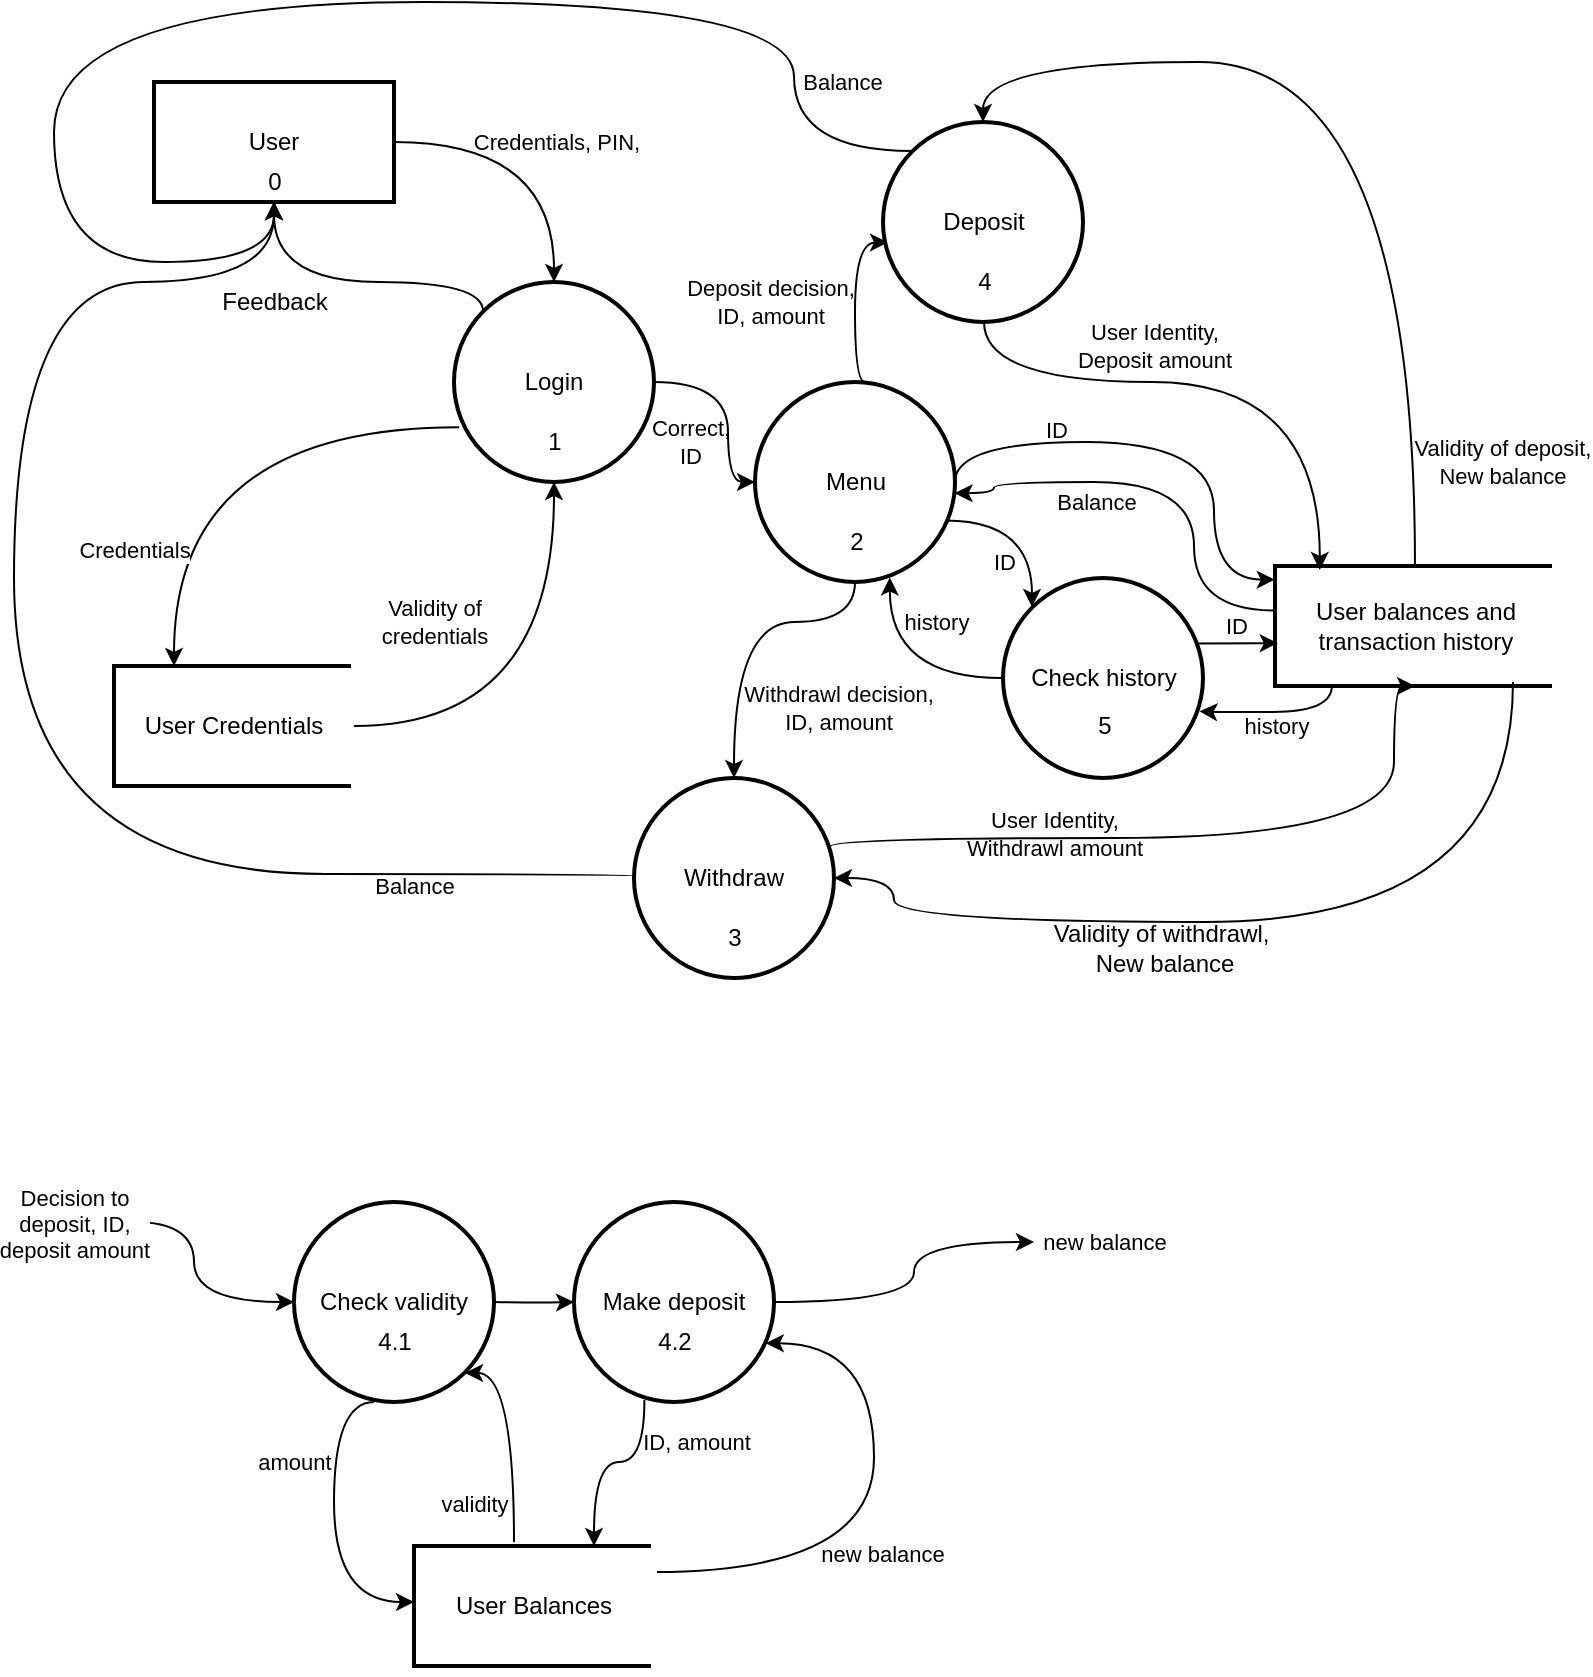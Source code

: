 <mxfile version="14.5.1" type="device"><diagram id="20ip4_Ek6uK4f86xIrN_" name="Page-1"><mxGraphModel dx="2720" dy="1860" grid="1" gridSize="10" guides="1" tooltips="1" connect="1" arrows="1" fold="1" page="1" pageScale="1" pageWidth="827" pageHeight="1169" background="none" math="0" shadow="0"><root><mxCell id="0"/><mxCell id="1" parent="0"/><mxCell id="DNZP7xRx3pJeG5CFFN4x-2" value="" style="group" parent="1" vertex="1" connectable="0"><mxGeometry x="80" y="340" width="120" height="64" as="geometry"/></mxCell><mxCell id="DNZP7xRx3pJeG5CFFN4x-3" value="User Credentials" style="rounded=0;whiteSpace=wrap;html=1;strokeWidth=2;" parent="DNZP7xRx3pJeG5CFFN4x-2" vertex="1"><mxGeometry y="2" width="120" height="60" as="geometry"/></mxCell><mxCell id="DNZP7xRx3pJeG5CFFN4x-4" value="" style="endArrow=none;html=1;strokeWidth=3;strokeColor=#FFFFFF;endSize=7;startSize=10;rounded=0;jumpSize=3;" parent="DNZP7xRx3pJeG5CFFN4x-2" edge="1"><mxGeometry width="50" height="50" relative="1" as="geometry"><mxPoint x="120" y="64" as="sourcePoint"/><mxPoint x="120" as="targetPoint"/></mxGeometry></mxCell><mxCell id="DNZP7xRx3pJeG5CFFN4x-5" value="" style="group" parent="1" vertex="1" connectable="0"><mxGeometry x="660.5" y="290" width="140" height="64" as="geometry"/></mxCell><mxCell id="DNZP7xRx3pJeG5CFFN4x-6" value="User balances and transaction history" style="rounded=0;whiteSpace=wrap;html=1;strokeWidth=2;" parent="DNZP7xRx3pJeG5CFFN4x-5" vertex="1"><mxGeometry y="2" width="140" height="60" as="geometry"/></mxCell><mxCell id="DNZP7xRx3pJeG5CFFN4x-7" value="" style="endArrow=none;html=1;strokeWidth=3;strokeColor=#FFFFFF;endSize=7;startSize=10;rounded=0;jumpSize=3;" parent="DNZP7xRx3pJeG5CFFN4x-5" edge="1"><mxGeometry width="50" height="50" relative="1" as="geometry"><mxPoint x="140" y="64" as="sourcePoint"/><mxPoint x="140" as="targetPoint"/></mxGeometry></mxCell><mxCell id="DNZP7xRx3pJeG5CFFN4x-8" value="User" style="rounded=0;whiteSpace=wrap;html=1;strokeWidth=2;" parent="1" vertex="1"><mxGeometry x="100" y="50" width="120" height="60" as="geometry"/></mxCell><mxCell id="DNZP7xRx3pJeG5CFFN4x-12" value="" style="curved=1;endArrow=classic;html=1;fontSize=6;edgeStyle=orthogonalEdgeStyle;exitX=1;exitY=0.5;exitDx=0;exitDy=0;entryX=0.5;entryY=0;entryDx=0;entryDy=0;entryPerimeter=0;" parent="1" edge="1" target="lDetADTVNN6YPPrge81u-1" source="DNZP7xRx3pJeG5CFFN4x-8"><mxGeometry width="50" height="50" relative="1" as="geometry"><mxPoint x="200" y="72" as="sourcePoint"/><mxPoint x="278.96" y="162.6" as="targetPoint"/><Array as="points"><mxPoint x="300" y="80"/></Array></mxGeometry></mxCell><mxCell id="DNZP7xRx3pJeG5CFFN4x-14" value="Credentials, PIN," style="edgeLabel;html=1;align=center;verticalAlign=middle;resizable=0;points=[];rotation=0;labelBackgroundColor=none;" parent="DNZP7xRx3pJeG5CFFN4x-12" vertex="1" connectable="0"><mxGeometry x="-0.169" y="-11" relative="1" as="geometry"><mxPoint x="18" y="-11" as="offset"/></mxGeometry></mxCell><mxCell id="DNZP7xRx3pJeG5CFFN4x-13" value="" style="curved=1;endArrow=none;html=1;fontSize=6;edgeStyle=orthogonalEdgeStyle;exitX=0.5;exitY=1;exitDx=0;exitDy=0;entryX=0;entryY=0.5;entryDx=0;entryDy=0;entryPerimeter=0;startArrow=classic;startFill=1;endFill=0;" parent="1" source="DNZP7xRx3pJeG5CFFN4x-8" target="lDetADTVNN6YPPrge81u-5" edge="1"><mxGeometry width="50" height="50" relative="1" as="geometry"><mxPoint x="250" y="150" as="sourcePoint"/><mxPoint x="230" y="210" as="targetPoint"/><Array as="points"><mxPoint x="160" y="150"/><mxPoint x="30" y="150"/><mxPoint x="30" y="446"/><mxPoint x="341" y="446"/></Array></mxGeometry></mxCell><mxCell id="DNZP7xRx3pJeG5CFFN4x-15" value="Feedback" style="text;html=1;align=center;verticalAlign=middle;resizable=0;points=[];autosize=1;rotation=0;" parent="1" vertex="1"><mxGeometry x="125" y="150" width="70" height="20" as="geometry"/></mxCell><mxCell id="DNZP7xRx3pJeG5CFFN4x-16" value="" style="curved=1;endArrow=classic;html=1;fontSize=6;edgeStyle=orthogonalEdgeStyle;exitX=0.026;exitY=0.726;exitDx=0;exitDy=0;exitPerimeter=0;entryX=0.25;entryY=0;entryDx=0;entryDy=0;" parent="1" source="lDetADTVNN6YPPrge81u-1" target="DNZP7xRx3pJeG5CFFN4x-3" edge="1"><mxGeometry width="50" height="50" relative="1" as="geometry"><mxPoint x="253.2" y="245.5" as="sourcePoint"/><mxPoint x="150" y="300" as="targetPoint"/><Array as="points"><mxPoint x="110" y="223"/></Array></mxGeometry></mxCell><mxCell id="DNZP7xRx3pJeG5CFFN4x-17" value="Credentials" style="edgeLabel;html=1;align=center;verticalAlign=middle;resizable=0;points=[];" parent="DNZP7xRx3pJeG5CFFN4x-16" vertex="1" connectable="0"><mxGeometry x="0.44" y="-1" relative="1" as="geometry"><mxPoint x="-18.98" y="15.3" as="offset"/></mxGeometry></mxCell><mxCell id="DNZP7xRx3pJeG5CFFN4x-18" value="" style="curved=1;endArrow=classic;html=1;fontSize=6;edgeStyle=orthogonalEdgeStyle;exitX=1;exitY=0.5;exitDx=0;exitDy=0;entryX=0.5;entryY=1;entryDx=0;entryDy=0;entryPerimeter=0;" parent="1" source="DNZP7xRx3pJeG5CFFN4x-3" edge="1" target="lDetADTVNN6YPPrge81u-1"><mxGeometry width="50" height="50" relative="1" as="geometry"><mxPoint x="240" y="380" as="sourcePoint"/><mxPoint x="310" y="260" as="targetPoint"/><Array as="points"><mxPoint x="300" y="372"/></Array></mxGeometry></mxCell><mxCell id="DNZP7xRx3pJeG5CFFN4x-19" value="Validity of &lt;br&gt;credentials" style="edgeLabel;html=1;align=center;verticalAlign=middle;resizable=0;points=[];labelBackgroundColor=none;" parent="DNZP7xRx3pJeG5CFFN4x-18" vertex="1" connectable="0"><mxGeometry x="0.077" y="4" relative="1" as="geometry"><mxPoint x="-56.0" y="-32.57" as="offset"/></mxGeometry></mxCell><mxCell id="DNZP7xRx3pJeG5CFFN4x-20" value="" style="curved=1;endArrow=none;html=1;fontSize=6;edgeStyle=orthogonalEdgeStyle;exitX=0.5;exitY=0;exitDx=0;exitDy=0;exitPerimeter=0;entryX=0.5;entryY=0;entryDx=0;entryDy=0;startArrow=classic;startFill=1;endFill=0;" parent="1" source="lDetADTVNN6YPPrge81u-3" target="DNZP7xRx3pJeG5CFFN4x-6" edge="1"><mxGeometry width="50" height="50" relative="1" as="geometry"><mxPoint x="417.3" y="245.5" as="sourcePoint"/><mxPoint x="450.5" y="250" as="targetPoint"/><Array as="points"><mxPoint x="514.5" y="40"/><mxPoint x="730.5" y="40"/></Array></mxGeometry></mxCell><mxCell id="DNZP7xRx3pJeG5CFFN4x-22" value="User Identity,&lt;br&gt;Deposit amount" style="edgeLabel;html=1;align=center;verticalAlign=middle;resizable=0;points=[];labelBackgroundColor=none;" parent="DNZP7xRx3pJeG5CFFN4x-20" vertex="1" connectable="0"><mxGeometry x="-0.235" y="-3" relative="1" as="geometry"><mxPoint x="-75.5" y="139" as="offset"/></mxGeometry></mxCell><mxCell id="DNZP7xRx3pJeG5CFFN4x-23" value="" style="curved=1;endArrow=none;html=1;fontSize=6;edgeStyle=orthogonalEdgeStyle;exitX=0.16;exitY=0.033;exitDx=0;exitDy=0;startArrow=classic;startFill=1;endFill=0;exitPerimeter=0;" parent="1" source="DNZP7xRx3pJeG5CFFN4x-6" target="lDetADTVNN6YPPrge81u-3" edge="1"><mxGeometry width="50" height="50" relative="1" as="geometry"><mxPoint x="450.5" y="220" as="sourcePoint"/><mxPoint x="520.5" y="280" as="targetPoint"/><Array as="points"><mxPoint x="683" y="200"/><mxPoint x="515" y="200"/></Array></mxGeometry></mxCell><mxCell id="DNZP7xRx3pJeG5CFFN4x-24" value="Validity of deposit,&lt;br&gt;New balance" style="edgeLabel;html=1;align=center;verticalAlign=middle;resizable=0;points=[];labelBackgroundColor=none;" parent="DNZP7xRx3pJeG5CFFN4x-23" vertex="1" connectable="0"><mxGeometry x="0.102" y="2" relative="1" as="geometry"><mxPoint x="158.12" y="38" as="offset"/></mxGeometry></mxCell><mxCell id="lDetADTVNN6YPPrge81u-1" value="Login" style="strokeWidth=2;html=1;shape=mxgraph.flowchart.start_2;whiteSpace=wrap;" vertex="1" parent="1"><mxGeometry x="250" y="150" width="100" height="100" as="geometry"/></mxCell><mxCell id="lDetADTVNN6YPPrge81u-2" value="" style="curved=1;endArrow=classic;html=1;fontSize=6;edgeStyle=orthogonalEdgeStyle;entryX=0.025;entryY=0.602;entryDx=0;entryDy=0;entryPerimeter=0;" edge="1" parent="1" target="lDetADTVNN6YPPrge81u-3"><mxGeometry width="50" height="50" relative="1" as="geometry"><mxPoint x="460.5" y="210" as="sourcePoint"/><mxPoint x="440.5" y="200" as="targetPoint"/><Array as="points"><mxPoint x="450.5" y="200"/><mxPoint x="450.5" y="130"/></Array></mxGeometry></mxCell><mxCell id="lDetADTVNN6YPPrge81u-20" value="Deposit decision,&lt;br&gt;ID, amount" style="edgeLabel;html=1;align=center;verticalAlign=middle;resizable=0;points=[];labelBackgroundColor=none;" vertex="1" connectable="0" parent="lDetADTVNN6YPPrge81u-2"><mxGeometry x="0.145" y="1" relative="1" as="geometry"><mxPoint x="-41.5" y="0.83" as="offset"/></mxGeometry></mxCell><mxCell id="lDetADTVNN6YPPrge81u-3" value="Deposit" style="strokeWidth=2;html=1;shape=mxgraph.flowchart.start_2;whiteSpace=wrap;" vertex="1" parent="1"><mxGeometry x="464.5" y="70" width="100" height="100" as="geometry"/></mxCell><mxCell id="lDetADTVNN6YPPrge81u-4" value="" style="curved=1;endArrow=classic;html=1;fontSize=6;edgeStyle=orthogonalEdgeStyle;entryX=0.5;entryY=0;entryDx=0;entryDy=0;entryPerimeter=0;exitX=0.5;exitY=1;exitDx=0;exitDy=0;exitPerimeter=0;" edge="1" parent="1" source="lDetADTVNN6YPPrge81u-15" target="lDetADTVNN6YPPrge81u-5"><mxGeometry width="50" height="50" relative="1" as="geometry"><mxPoint x="420.5" y="310" as="sourcePoint"/><mxPoint x="490.5" y="320" as="targetPoint"/><Array as="points"><mxPoint x="450.5" y="320"/><mxPoint x="390.5" y="320"/></Array></mxGeometry></mxCell><mxCell id="lDetADTVNN6YPPrge81u-19" value="Withdrawl decision,&lt;br&gt;ID, amount" style="edgeLabel;html=1;align=center;verticalAlign=middle;resizable=0;points=[];labelBackgroundColor=none;" vertex="1" connectable="0" parent="lDetADTVNN6YPPrge81u-4"><mxGeometry x="0.043" y="1" relative="1" as="geometry"><mxPoint x="51" y="40.72" as="offset"/></mxGeometry></mxCell><mxCell id="lDetADTVNN6YPPrge81u-5" value="Withdraw" style="strokeWidth=2;html=1;shape=mxgraph.flowchart.start_2;whiteSpace=wrap;" vertex="1" parent="1"><mxGeometry x="340" y="398" width="100" height="100" as="geometry"/></mxCell><mxCell id="lDetADTVNN6YPPrge81u-6" value="" style="curved=1;endArrow=classic;html=1;fontSize=6;edgeStyle=orthogonalEdgeStyle;exitX=1;exitY=0.5;exitDx=0;exitDy=0;exitPerimeter=0;entryX=-0.001;entryY=0.114;entryDx=0;entryDy=0;entryPerimeter=0;" edge="1" parent="1" source="lDetADTVNN6YPPrge81u-15" target="DNZP7xRx3pJeG5CFFN4x-6"><mxGeometry width="50" height="50" relative="1" as="geometry"><mxPoint x="580.5" y="280" as="sourcePoint"/><mxPoint x="660.5" y="320.034" as="targetPoint"/><Array as="points"><mxPoint x="501" y="230"/><mxPoint x="630" y="230"/><mxPoint x="630" y="299"/></Array></mxGeometry></mxCell><mxCell id="lDetADTVNN6YPPrge81u-7" value="ID" style="edgeLabel;html=1;align=center;verticalAlign=middle;resizable=0;points=[];labelBackgroundColor=none;" vertex="1" connectable="0" parent="lDetADTVNN6YPPrge81u-6"><mxGeometry x="-0.149" y="-9" relative="1" as="geometry"><mxPoint x="-36.17" y="-15" as="offset"/></mxGeometry></mxCell><mxCell id="lDetADTVNN6YPPrge81u-8" value="" style="curved=1;endArrow=classic;html=1;fontSize=6;edgeStyle=orthogonalEdgeStyle;exitX=0;exitY=0.371;exitDx=0;exitDy=0;entryX=0.998;entryY=0.556;entryDx=0;entryDy=0;entryPerimeter=0;exitPerimeter=0;" edge="1" parent="1" source="DNZP7xRx3pJeG5CFFN4x-6" target="lDetADTVNN6YPPrge81u-15"><mxGeometry width="50" height="50" relative="1" as="geometry"><mxPoint x="620.5" y="340" as="sourcePoint"/><mxPoint x="501" y="264" as="targetPoint"/><Array as="points"><mxPoint x="620" y="314"/><mxPoint x="620" y="250"/><mxPoint x="520" y="250"/><mxPoint x="520" y="256"/></Array></mxGeometry></mxCell><mxCell id="lDetADTVNN6YPPrge81u-9" value="Balance" style="edgeLabel;html=1;align=center;verticalAlign=middle;resizable=0;points=[];labelBackgroundColor=none;" vertex="1" connectable="0" parent="lDetADTVNN6YPPrge81u-8"><mxGeometry x="0.092" y="-1" relative="1" as="geometry"><mxPoint x="-28.21" y="11" as="offset"/></mxGeometry></mxCell><mxCell id="lDetADTVNN6YPPrge81u-10" value="" style="curved=1;endArrow=classic;html=1;fontSize=6;edgeStyle=orthogonalEdgeStyle;entryX=0.5;entryY=1;entryDx=0;entryDy=0;exitX=0.981;exitY=0.343;exitDx=0;exitDy=0;exitPerimeter=0;" edge="1" parent="1" source="lDetADTVNN6YPPrge81u-5" target="DNZP7xRx3pJeG5CFFN4x-6"><mxGeometry width="50" height="50" relative="1" as="geometry"><mxPoint x="480" y="348" as="sourcePoint"/><mxPoint x="695" y="390" as="targetPoint"/><Array as="points"><mxPoint x="438" y="428"/><mxPoint x="720" y="428"/><mxPoint x="720" y="352"/></Array></mxGeometry></mxCell><mxCell id="lDetADTVNN6YPPrge81u-11" value="User Identity,&lt;br&gt;Withdrawl amount" style="edgeLabel;html=1;align=center;verticalAlign=middle;resizable=0;points=[];labelBackgroundColor=none;" vertex="1" connectable="0" parent="lDetADTVNN6YPPrge81u-10"><mxGeometry x="-0.132" y="2" relative="1" as="geometry"><mxPoint x="-45.7" as="offset"/></mxGeometry></mxCell><mxCell id="lDetADTVNN6YPPrge81u-12" value="" style="curved=1;endArrow=classic;html=1;fontSize=6;edgeStyle=orthogonalEdgeStyle;entryX=1;entryY=0.5;entryDx=0;entryDy=0;entryPerimeter=0;" edge="1" parent="1" target="lDetADTVNN6YPPrge81u-5"><mxGeometry width="50" height="50" relative="1" as="geometry"><mxPoint x="779.5" y="350" as="sourcePoint"/><mxPoint x="620.5" y="330" as="targetPoint"/><Array as="points"><mxPoint x="780" y="470"/><mxPoint x="470" y="470"/><mxPoint x="470" y="448"/></Array></mxGeometry></mxCell><mxCell id="lDetADTVNN6YPPrge81u-13" value="" style="curved=1;endArrow=classic;html=1;fontSize=6;edgeStyle=orthogonalEdgeStyle;entryX=0.5;entryY=1;entryDx=0;entryDy=0;exitX=0.145;exitY=0.145;exitDx=0;exitDy=0;exitPerimeter=0;" edge="1" parent="1" source="lDetADTVNN6YPPrge81u-3" target="DNZP7xRx3pJeG5CFFN4x-8"><mxGeometry width="50" height="50" relative="1" as="geometry"><mxPoint x="420" y="90" as="sourcePoint"/><mxPoint x="140" y="110" as="targetPoint"/><Array as="points"><mxPoint x="420" y="85"/><mxPoint x="420" y="10"/><mxPoint x="50" y="10"/><mxPoint x="50" y="140"/><mxPoint x="160" y="140"/></Array></mxGeometry></mxCell><mxCell id="lDetADTVNN6YPPrge81u-24" value="Balance" style="edgeLabel;html=1;align=center;verticalAlign=middle;resizable=0;points=[];labelBackgroundColor=none;" vertex="1" connectable="0" parent="lDetADTVNN6YPPrge81u-13"><mxGeometry x="-0.715" y="14" relative="1" as="geometry"><mxPoint x="-176" y="418.5" as="offset"/></mxGeometry></mxCell><mxCell id="lDetADTVNN6YPPrge81u-25" value="Balance" style="edgeLabel;html=1;align=center;verticalAlign=middle;resizable=0;points=[];labelBackgroundColor=none;" vertex="1" connectable="0" parent="lDetADTVNN6YPPrge81u-13"><mxGeometry x="-0.704" y="17" relative="1" as="geometry"><mxPoint x="41" y="20.5" as="offset"/></mxGeometry></mxCell><mxCell id="lDetADTVNN6YPPrge81u-15" value="Menu" style="strokeWidth=2;html=1;shape=mxgraph.flowchart.start_2;whiteSpace=wrap;labelBackgroundColor=none;" vertex="1" parent="1"><mxGeometry x="400.5" y="200.0" width="100" height="100" as="geometry"/></mxCell><mxCell id="lDetADTVNN6YPPrge81u-16" value="" style="curved=1;endArrow=classic;html=1;fontSize=6;edgeStyle=orthogonalEdgeStyle;exitX=1;exitY=0.5;exitDx=0;exitDy=0;exitPerimeter=0;entryX=0;entryY=0.5;entryDx=0;entryDy=0;entryPerimeter=0;" edge="1" parent="1" source="lDetADTVNN6YPPrge81u-1" target="lDetADTVNN6YPPrge81u-15"><mxGeometry width="50" height="50" relative="1" as="geometry"><mxPoint x="386" y="235.5" as="sourcePoint"/><mxPoint x="510.5" y="280" as="targetPoint"/><Array as="points"><mxPoint x="387" y="200"/><mxPoint x="387" y="250"/></Array></mxGeometry></mxCell><mxCell id="lDetADTVNN6YPPrge81u-21" value="Correct, &lt;br&gt;ID" style="edgeLabel;html=1;align=center;verticalAlign=middle;resizable=0;points=[];labelBackgroundColor=none;" vertex="1" connectable="0" parent="lDetADTVNN6YPPrge81u-16"><mxGeometry x="-0.46" y="-4" relative="1" as="geometry"><mxPoint x="-9" y="26" as="offset"/></mxGeometry></mxCell><mxCell id="lDetADTVNN6YPPrge81u-18" value="Validity of withdrawl,&amp;nbsp;&lt;br&gt;New balance" style="text;html=1;align=center;verticalAlign=middle;resizable=0;points=[];autosize=1;" vertex="1" parent="1"><mxGeometry x="540" y="468" width="130" height="30" as="geometry"/></mxCell><mxCell id="lDetADTVNN6YPPrge81u-22" value="" style="curved=1;endArrow=classic;html=1;fontSize=6;edgeStyle=orthogonalEdgeStyle;exitX=0.145;exitY=0.145;exitDx=0;exitDy=0;exitPerimeter=0;entryX=0.5;entryY=1;entryDx=0;entryDy=0;" edge="1" parent="1" source="lDetADTVNN6YPPrge81u-1" target="DNZP7xRx3pJeG5CFFN4x-8"><mxGeometry width="50" height="50" relative="1" as="geometry"><mxPoint x="420" y="300" as="sourcePoint"/><mxPoint x="460" y="320" as="targetPoint"/><Array as="points"><mxPoint x="265" y="150"/><mxPoint x="160" y="150"/></Array></mxGeometry></mxCell><mxCell id="lDetADTVNN6YPPrge81u-27" value="0" style="text;html=1;align=center;verticalAlign=middle;resizable=0;points=[];autosize=1;" vertex="1" parent="1"><mxGeometry x="150" y="90" width="20" height="20" as="geometry"/></mxCell><mxCell id="lDetADTVNN6YPPrge81u-28" value="1" style="text;html=1;align=center;verticalAlign=middle;resizable=0;points=[];autosize=1;" vertex="1" parent="1"><mxGeometry x="290" y="220" width="20" height="20" as="geometry"/></mxCell><mxCell id="lDetADTVNN6YPPrge81u-29" value="2" style="text;html=1;align=center;verticalAlign=middle;resizable=0;points=[];autosize=1;" vertex="1" parent="1"><mxGeometry x="440.5" y="270" width="20" height="20" as="geometry"/></mxCell><mxCell id="lDetADTVNN6YPPrge81u-30" value="3" style="text;html=1;align=center;verticalAlign=middle;resizable=0;points=[];autosize=1;" vertex="1" parent="1"><mxGeometry x="380" y="468" width="20" height="20" as="geometry"/></mxCell><mxCell id="lDetADTVNN6YPPrge81u-31" value="4" style="text;html=1;align=center;verticalAlign=middle;resizable=0;points=[];autosize=1;" vertex="1" parent="1"><mxGeometry x="504.5" y="140" width="20" height="20" as="geometry"/></mxCell><mxCell id="lDetADTVNN6YPPrge81u-32" value="Check validity" style="strokeWidth=2;html=1;shape=mxgraph.flowchart.start_2;whiteSpace=wrap;labelBackgroundColor=none;" vertex="1" parent="1"><mxGeometry x="170" y="610" width="100" height="100" as="geometry"/></mxCell><mxCell id="lDetADTVNN6YPPrge81u-33" value="" style="curved=1;endArrow=classic;html=1;fontSize=6;edgeStyle=orthogonalEdgeStyle;entryX=0;entryY=0.5;entryDx=0;entryDy=0;entryPerimeter=0;" edge="1" parent="1" target="lDetADTVNN6YPPrge81u-32"><mxGeometry width="50" height="50" relative="1" as="geometry"><mxPoint x="90" y="620" as="sourcePoint"/><mxPoint x="140" y="640" as="targetPoint"/><Array as="points"><mxPoint x="120" y="620"/><mxPoint x="120" y="660"/></Array></mxGeometry></mxCell><mxCell id="lDetADTVNN6YPPrge81u-34" value="Decision to&lt;br&gt;deposit, ID, &lt;br&gt;deposit amount" style="edgeLabel;html=1;align=center;verticalAlign=middle;resizable=0;points=[];" vertex="1" connectable="0" parent="lDetADTVNN6YPPrge81u-33"><mxGeometry x="-0.087" relative="1" as="geometry"><mxPoint x="-59.97" y="-24.55" as="offset"/></mxGeometry></mxCell><mxCell id="lDetADTVNN6YPPrge81u-35" value="4.1" style="text;html=1;align=center;verticalAlign=middle;resizable=0;points=[];autosize=1;" vertex="1" parent="1"><mxGeometry x="205" y="670" width="30" height="20" as="geometry"/></mxCell><mxCell id="lDetADTVNN6YPPrge81u-36" value="Make deposit" style="strokeWidth=2;html=1;shape=mxgraph.flowchart.start_2;whiteSpace=wrap;labelBackgroundColor=none;" vertex="1" parent="1"><mxGeometry x="310" y="610" width="100" height="100" as="geometry"/></mxCell><mxCell id="lDetADTVNN6YPPrge81u-37" value="" style="curved=1;endArrow=classic;html=1;fontSize=6;edgeStyle=orthogonalEdgeStyle;entryX=0;entryY=0.5;entryDx=0;entryDy=0;entryPerimeter=0;" edge="1" parent="1" target="lDetADTVNN6YPPrge81u-36"><mxGeometry width="50" height="50" relative="1" as="geometry"><mxPoint x="270" y="660" as="sourcePoint"/><mxPoint x="310" y="680" as="targetPoint"/><Array as="points"/></mxGeometry></mxCell><mxCell id="lDetADTVNN6YPPrge81u-41" value="" style="curved=1;endArrow=classic;html=1;fontSize=6;edgeStyle=orthogonalEdgeStyle;entryX=0;entryY=0.5;entryDx=0;entryDy=0;" edge="1" parent="1"><mxGeometry width="50" height="50" relative="1" as="geometry"><mxPoint x="210" y="710" as="sourcePoint"/><mxPoint x="230" y="810" as="targetPoint"/><Array as="points"><mxPoint x="190" y="710"/><mxPoint x="190" y="810"/></Array></mxGeometry></mxCell><mxCell id="lDetADTVNN6YPPrge81u-58" value="amount" style="edgeLabel;html=1;align=center;verticalAlign=middle;resizable=0;points=[];labelBackgroundColor=none;" vertex="1" connectable="0" parent="lDetADTVNN6YPPrge81u-41"><mxGeometry x="0.073" relative="1" as="geometry"><mxPoint x="-20" y="-36" as="offset"/></mxGeometry></mxCell><mxCell id="lDetADTVNN6YPPrge81u-43" value="Check history" style="strokeWidth=2;html=1;shape=mxgraph.flowchart.start_2;whiteSpace=wrap;labelBackgroundColor=none;" vertex="1" parent="1"><mxGeometry x="524.5" y="298" width="100" height="100" as="geometry"/></mxCell><mxCell id="lDetADTVNN6YPPrge81u-44" value="" style="curved=1;endArrow=classic;html=1;fontSize=6;edgeStyle=orthogonalEdgeStyle;exitX=0.953;exitY=0.693;exitDx=0;exitDy=0;exitPerimeter=0;entryX=0.145;entryY=0.145;entryDx=0;entryDy=0;entryPerimeter=0;" edge="1" parent="1" source="lDetADTVNN6YPPrge81u-15" target="lDetADTVNN6YPPrge81u-43"><mxGeometry width="50" height="50" relative="1" as="geometry"><mxPoint x="510" y="290" as="sourcePoint"/><mxPoint x="550" y="310" as="targetPoint"/><Array as="points"><mxPoint x="539" y="269"/></Array></mxGeometry></mxCell><mxCell id="lDetADTVNN6YPPrge81u-47" value="ID" style="edgeLabel;html=1;align=center;verticalAlign=middle;resizable=0;points=[];labelBackgroundColor=none;" vertex="1" connectable="0" parent="lDetADTVNN6YPPrge81u-44"><mxGeometry x="0.021" y="3" relative="1" as="geometry"><mxPoint x="-17.5" y="19.71" as="offset"/></mxGeometry></mxCell><mxCell id="lDetADTVNN6YPPrge81u-45" value="" style="curved=1;endArrow=classic;html=1;fontSize=6;edgeStyle=orthogonalEdgeStyle;entryX=0.674;entryY=0.977;entryDx=0;entryDy=0;entryPerimeter=0;exitX=0;exitY=0.5;exitDx=0;exitDy=0;exitPerimeter=0;" edge="1" parent="1" source="lDetADTVNN6YPPrge81u-43" target="lDetADTVNN6YPPrge81u-15"><mxGeometry width="50" height="50" relative="1" as="geometry"><mxPoint x="521" y="330" as="sourcePoint"/><mxPoint x="540" y="350" as="targetPoint"/><Array as="points"><mxPoint x="468" y="348"/></Array></mxGeometry></mxCell><mxCell id="lDetADTVNN6YPPrge81u-46" value="history" style="edgeLabel;html=1;align=center;verticalAlign=middle;resizable=0;points=[];labelBackgroundColor=none;" vertex="1" connectable="0" parent="lDetADTVNN6YPPrge81u-45"><mxGeometry x="0.17" relative="1" as="geometry"><mxPoint x="22.67" y="-21.93" as="offset"/></mxGeometry></mxCell><mxCell id="lDetADTVNN6YPPrge81u-48" value="" style="curved=1;endArrow=classic;html=1;fontSize=6;edgeStyle=orthogonalEdgeStyle;exitX=0.977;exitY=0.327;exitDx=0;exitDy=0;exitPerimeter=0;entryX=0.01;entryY=0.643;entryDx=0;entryDy=0;entryPerimeter=0;" edge="1" parent="1" source="lDetADTVNN6YPPrge81u-43" target="DNZP7xRx3pJeG5CFFN4x-6"><mxGeometry width="50" height="50" relative="1" as="geometry"><mxPoint x="640" y="340" as="sourcePoint"/><mxPoint x="680" y="360" as="targetPoint"/><Array as="points"/></mxGeometry></mxCell><mxCell id="lDetADTVNN6YPPrge81u-49" value="ID" style="edgeLabel;html=1;align=center;verticalAlign=middle;resizable=0;points=[];" vertex="1" connectable="0" parent="lDetADTVNN6YPPrge81u-48"><mxGeometry x="-0.082" y="1" relative="1" as="geometry"><mxPoint y="-8" as="offset"/></mxGeometry></mxCell><mxCell id="lDetADTVNN6YPPrge81u-50" value="" style="curved=1;endArrow=classic;html=1;fontSize=6;edgeStyle=orthogonalEdgeStyle;entryX=0.982;entryY=0.666;entryDx=0;entryDy=0;entryPerimeter=0;exitX=0.203;exitY=1.001;exitDx=0;exitDy=0;exitPerimeter=0;" edge="1" parent="1" source="DNZP7xRx3pJeG5CFFN4x-6" target="lDetADTVNN6YPPrge81u-43"><mxGeometry width="50" height="50" relative="1" as="geometry"><mxPoint x="590" y="340" as="sourcePoint"/><mxPoint x="630" y="360" as="targetPoint"/><Array as="points"><mxPoint x="689" y="365"/><mxPoint x="630" y="365"/></Array></mxGeometry></mxCell><mxCell id="lDetADTVNN6YPPrge81u-51" value="history" style="edgeLabel;html=1;align=center;verticalAlign=middle;resizable=0;points=[];" vertex="1" connectable="0" parent="lDetADTVNN6YPPrge81u-50"><mxGeometry x="-0.2" relative="1" as="geometry"><mxPoint x="-9.92" y="7" as="offset"/></mxGeometry></mxCell><mxCell id="lDetADTVNN6YPPrge81u-52" value="5" style="text;html=1;align=center;verticalAlign=middle;resizable=0;points=[];autosize=1;" vertex="1" parent="1"><mxGeometry x="564.5" y="362" width="20" height="20" as="geometry"/></mxCell><mxCell id="lDetADTVNN6YPPrge81u-55" value="4.2" style="text;html=1;align=center;verticalAlign=middle;resizable=0;points=[];autosize=1;" vertex="1" parent="1"><mxGeometry x="345" y="670" width="30" height="20" as="geometry"/></mxCell><mxCell id="lDetADTVNN6YPPrge81u-56" value="" style="curved=1;endArrow=classic;html=1;fontSize=6;edgeStyle=orthogonalEdgeStyle;entryX=0.855;entryY=0.855;entryDx=0;entryDy=0;entryPerimeter=0;" edge="1" parent="1" target="lDetADTVNN6YPPrge81u-32"><mxGeometry width="50" height="50" relative="1" as="geometry"><mxPoint x="280" y="780" as="sourcePoint"/><mxPoint x="310" y="750" as="targetPoint"/><Array as="points"><mxPoint x="280" y="780"/><mxPoint x="280" y="696"/></Array></mxGeometry></mxCell><mxCell id="lDetADTVNN6YPPrge81u-57" value="validity" style="edgeLabel;html=1;align=center;verticalAlign=middle;resizable=0;points=[];" vertex="1" connectable="0" parent="lDetADTVNN6YPPrge81u-56"><mxGeometry x="-0.18" relative="1" as="geometry"><mxPoint x="-20" y="24.8" as="offset"/></mxGeometry></mxCell><mxCell id="lDetADTVNN6YPPrge81u-59" value="" style="curved=1;endArrow=classic;html=1;fontSize=6;edgeStyle=orthogonalEdgeStyle;exitX=0.352;exitY=0.99;exitDx=0;exitDy=0;exitPerimeter=0;entryX=0.75;entryY=0;entryDx=0;entryDy=0;" edge="1" parent="1" source="lDetADTVNN6YPPrge81u-36" target="lDetADTVNN6YPPrge81u-66"><mxGeometry width="50" height="50" relative="1" as="geometry"><mxPoint x="330" y="730" as="sourcePoint"/><mxPoint x="320" y="780" as="targetPoint"/><Array as="points"><mxPoint x="345" y="740"/><mxPoint x="320" y="740"/></Array></mxGeometry></mxCell><mxCell id="lDetADTVNN6YPPrge81u-60" value="ID, amount" style="edgeLabel;html=1;align=center;verticalAlign=middle;resizable=0;points=[];labelBackgroundColor=none;" vertex="1" connectable="0" parent="lDetADTVNN6YPPrge81u-59"><mxGeometry x="-0.006" y="5" relative="1" as="geometry"><mxPoint x="43.63" y="-15" as="offset"/></mxGeometry></mxCell><mxCell id="lDetADTVNN6YPPrge81u-61" value="" style="curved=1;endArrow=classic;html=1;fontSize=6;edgeStyle=orthogonalEdgeStyle;entryX=0.959;entryY=0.706;entryDx=0;entryDy=0;entryPerimeter=0;" edge="1" parent="1" source="lDetADTVNN6YPPrge81u-66" target="lDetADTVNN6YPPrge81u-36"><mxGeometry width="50" height="50" relative="1" as="geometry"><mxPoint x="360" y="790" as="sourcePoint"/><mxPoint x="420" y="770" as="targetPoint"/><Array as="points"><mxPoint x="460" y="795"/><mxPoint x="460" y="681"/></Array></mxGeometry></mxCell><mxCell id="lDetADTVNN6YPPrge81u-62" value="new balance" style="edgeLabel;html=1;align=center;verticalAlign=middle;resizable=0;points=[];labelBackgroundColor=none;" vertex="1" connectable="0" parent="lDetADTVNN6YPPrge81u-61"><mxGeometry x="-0.582" y="6" relative="1" as="geometry"><mxPoint x="55.57" y="-3" as="offset"/></mxGeometry></mxCell><mxCell id="lDetADTVNN6YPPrge81u-65" value="" style="group;labelBackgroundColor=none;" vertex="1" connectable="0" parent="1"><mxGeometry x="230" y="780" width="120" height="64" as="geometry"/></mxCell><mxCell id="lDetADTVNN6YPPrge81u-66" value="User Balances" style="rounded=0;whiteSpace=wrap;html=1;strokeWidth=2;" vertex="1" parent="lDetADTVNN6YPPrge81u-65"><mxGeometry y="2" width="120" height="60" as="geometry"/></mxCell><mxCell id="lDetADTVNN6YPPrge81u-67" value="" style="endArrow=none;html=1;strokeWidth=3;strokeColor=#FFFFFF;endSize=7;startSize=10;rounded=0;jumpSize=3;" edge="1" parent="lDetADTVNN6YPPrge81u-65"><mxGeometry width="50" height="50" relative="1" as="geometry"><mxPoint x="120" y="64" as="sourcePoint"/><mxPoint x="120" as="targetPoint"/></mxGeometry></mxCell><mxCell id="lDetADTVNN6YPPrge81u-68" value="" style="curved=1;endArrow=classic;html=1;fontSize=6;edgeStyle=orthogonalEdgeStyle;exitX=1;exitY=0.5;exitDx=0;exitDy=0;exitPerimeter=0;" edge="1" parent="1" source="lDetADTVNN6YPPrge81u-36"><mxGeometry width="50" height="50" relative="1" as="geometry"><mxPoint x="570" y="760" as="sourcePoint"/><mxPoint x="540" y="630" as="targetPoint"/><Array as="points"><mxPoint x="480" y="660"/><mxPoint x="480" y="630"/></Array></mxGeometry></mxCell><mxCell id="lDetADTVNN6YPPrge81u-69" value="new balance" style="edgeLabel;html=1;align=center;verticalAlign=middle;resizable=0;points=[];labelBackgroundColor=none;" vertex="1" connectable="0" parent="lDetADTVNN6YPPrge81u-68"><mxGeometry x="-0.106" y="2" relative="1" as="geometry"><mxPoint x="96.47" y="-28.34" as="offset"/></mxGeometry></mxCell></root></mxGraphModel></diagram></mxfile>